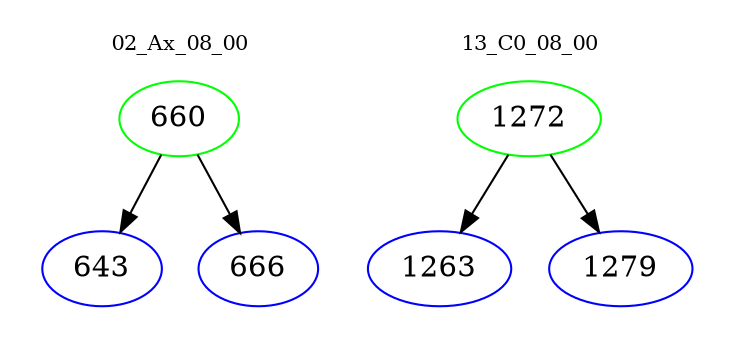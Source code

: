 digraph{
subgraph cluster_0 {
color = white
label = "02_Ax_08_00";
fontsize=10;
T0_660 [label="660", color="green"]
T0_660 -> T0_643 [color="black"]
T0_643 [label="643", color="blue"]
T0_660 -> T0_666 [color="black"]
T0_666 [label="666", color="blue"]
}
subgraph cluster_1 {
color = white
label = "13_C0_08_00";
fontsize=10;
T1_1272 [label="1272", color="green"]
T1_1272 -> T1_1263 [color="black"]
T1_1263 [label="1263", color="blue"]
T1_1272 -> T1_1279 [color="black"]
T1_1279 [label="1279", color="blue"]
}
}

